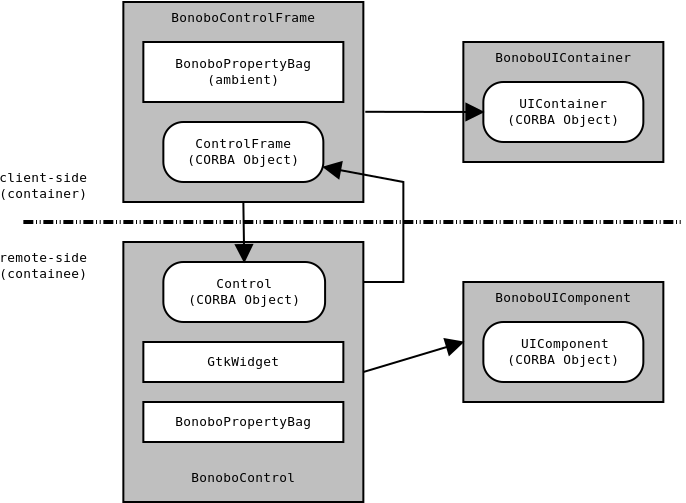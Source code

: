 <?xml version="1.0"?>
<diagram xmlns:dia="http://www.lysator.liu.se/~alla/dia/">
  <diagramdata>
    <attribute name="background">
      <color val="#ffffff"/>
    </attribute>
    <attribute name="paper">
      <composite type="paper">
        <attribute name="name">
          <string>#A4#</string>
        </attribute>
        <attribute name="tmargin">
          <real val="2.82"/>
        </attribute>
        <attribute name="bmargin">
          <real val="2.82"/>
        </attribute>
        <attribute name="lmargin">
          <real val="2.82"/>
        </attribute>
        <attribute name="rmargin">
          <real val="2.82"/>
        </attribute>
        <attribute name="is_portrait">
          <boolean val="true"/>
        </attribute>
        <attribute name="scaling">
          <real val="1"/>
        </attribute>
        <attribute name="fitto">
          <boolean val="false"/>
        </attribute>
      </composite>
    </attribute>
    <attribute name="grid">
      <composite type="grid">
        <attribute name="width_x">
          <real val="1"/>
        </attribute>
        <attribute name="width_y">
          <real val="1"/>
        </attribute>
        <attribute name="visible_x">
          <int val="1"/>
        </attribute>
        <attribute name="visible_y">
          <int val="1"/>
        </attribute>
      </composite>
    </attribute>
    <attribute name="guides">
      <composite type="guides">
        <attribute name="hguides"/>
        <attribute name="vguides"/>
      </composite>
    </attribute>
  </diagramdata>
  <layer name="Background" visible="true">
    <group>
      <object type="Flowchart - Box" version="0" id="O0">
        <attribute name="obj_pos">
          <point val="25,15"/>
        </attribute>
        <attribute name="obj_bb">
          <rectangle val="24.95,14.95;35.05,21.05"/>
        </attribute>
        <attribute name="elem_corner">
          <point val="25,15"/>
        </attribute>
        <attribute name="elem_width">
          <real val="10"/>
        </attribute>
        <attribute name="elem_height">
          <real val="6"/>
        </attribute>
        <attribute name="inner_color">
          <color val="#bfbfbf"/>
        </attribute>
        <attribute name="show_background">
          <boolean val="true"/>
        </attribute>
        <attribute name="padding">
          <real val="0.5"/>
        </attribute>
        <attribute name="text">
          <composite type="text">
            <attribute name="string">
              <string>##</string>
            </attribute>
            <attribute name="font">
              <font name="Courier"/>
            </attribute>
            <attribute name="height">
              <real val="0.8"/>
            </attribute>
            <attribute name="pos">
              <point val="30,18.229"/>
            </attribute>
            <attribute name="color">
              <color val="#000000"/>
            </attribute>
            <attribute name="alignment">
              <enum val="1"/>
            </attribute>
          </composite>
        </attribute>
      </object>
      <object type="Flowchart - Box" version="0" id="O1">
        <attribute name="obj_pos">
          <point val="26,17"/>
        </attribute>
        <attribute name="obj_bb">
          <rectangle val="25.95,16.95;34.05,20.05"/>
        </attribute>
        <attribute name="elem_corner">
          <point val="26,17"/>
        </attribute>
        <attribute name="elem_width">
          <real val="8"/>
        </attribute>
        <attribute name="elem_height">
          <real val="3"/>
        </attribute>
        <attribute name="show_background">
          <boolean val="true"/>
        </attribute>
        <attribute name="corner_radius">
          <real val="1"/>
        </attribute>
        <attribute name="padding">
          <real val="0.2"/>
        </attribute>
        <attribute name="text">
          <composite type="text">
            <attribute name="string">
              <string>#UIComponent
(CORBA Object)#</string>
            </attribute>
            <attribute name="font">
              <font name="Courier"/>
            </attribute>
            <attribute name="height">
              <real val="0.8"/>
            </attribute>
            <attribute name="pos">
              <point val="30,18.329"/>
            </attribute>
            <attribute name="color">
              <color val="#000000"/>
            </attribute>
            <attribute name="alignment">
              <enum val="1"/>
            </attribute>
          </composite>
        </attribute>
      </object>
      <object type="Standard - Text" version="0" id="O2">
        <attribute name="obj_pos">
          <point val="30,16"/>
        </attribute>
        <attribute name="obj_bb">
          <rectangle val="25.779,15.371;34.221,16.171"/>
        </attribute>
        <attribute name="text">
          <composite type="text">
            <attribute name="string">
              <string>#BonoboUIComponent#</string>
            </attribute>
            <attribute name="font">
              <font name="Courier"/>
            </attribute>
            <attribute name="height">
              <real val="0.8"/>
            </attribute>
            <attribute name="pos">
              <point val="30,16"/>
            </attribute>
            <attribute name="color">
              <color val="#000000"/>
            </attribute>
            <attribute name="alignment">
              <enum val="1"/>
            </attribute>
          </composite>
        </attribute>
      </object>
    </group>
    <group>
      <object type="Flowchart - Box" version="0" id="O3">
        <attribute name="obj_pos">
          <point val="25,3"/>
        </attribute>
        <attribute name="obj_bb">
          <rectangle val="24.95,2.95;35.05,9.05"/>
        </attribute>
        <attribute name="elem_corner">
          <point val="25,3"/>
        </attribute>
        <attribute name="elem_width">
          <real val="10"/>
        </attribute>
        <attribute name="elem_height">
          <real val="6"/>
        </attribute>
        <attribute name="inner_color">
          <color val="#bfbfbf"/>
        </attribute>
        <attribute name="show_background">
          <boolean val="true"/>
        </attribute>
        <attribute name="padding">
          <real val="0.5"/>
        </attribute>
        <attribute name="text">
          <composite type="text">
            <attribute name="string">
              <string>##</string>
            </attribute>
            <attribute name="font">
              <font name="Courier"/>
            </attribute>
            <attribute name="height">
              <real val="0.8"/>
            </attribute>
            <attribute name="pos">
              <point val="30,6.229"/>
            </attribute>
            <attribute name="color">
              <color val="#000000"/>
            </attribute>
            <attribute name="alignment">
              <enum val="1"/>
            </attribute>
          </composite>
        </attribute>
      </object>
      <object type="Flowchart - Box" version="0" id="O4">
        <attribute name="obj_pos">
          <point val="26,5"/>
        </attribute>
        <attribute name="obj_bb">
          <rectangle val="25.95,4.95;34.05,8.05"/>
        </attribute>
        <attribute name="elem_corner">
          <point val="26,5"/>
        </attribute>
        <attribute name="elem_width">
          <real val="8"/>
        </attribute>
        <attribute name="elem_height">
          <real val="3"/>
        </attribute>
        <attribute name="show_background">
          <boolean val="true"/>
        </attribute>
        <attribute name="corner_radius">
          <real val="1"/>
        </attribute>
        <attribute name="padding">
          <real val="0.2"/>
        </attribute>
        <attribute name="text">
          <composite type="text">
            <attribute name="string">
              <string>#UIContainer
(CORBA Object)#</string>
            </attribute>
            <attribute name="font">
              <font name="Courier"/>
            </attribute>
            <attribute name="height">
              <real val="0.8"/>
            </attribute>
            <attribute name="pos">
              <point val="30,6.329"/>
            </attribute>
            <attribute name="color">
              <color val="#000000"/>
            </attribute>
            <attribute name="alignment">
              <enum val="1"/>
            </attribute>
          </composite>
        </attribute>
      </object>
      <object type="Standard - Text" version="0" id="O5">
        <attribute name="obj_pos">
          <point val="30,4"/>
        </attribute>
        <attribute name="obj_bb">
          <rectangle val="25.779,3.371;34.221,4.171"/>
        </attribute>
        <attribute name="text">
          <composite type="text">
            <attribute name="string">
              <string>#BonoboUIContainer#</string>
            </attribute>
            <attribute name="font">
              <font name="Courier"/>
            </attribute>
            <attribute name="height">
              <real val="0.8"/>
            </attribute>
            <attribute name="pos">
              <point val="30,4"/>
            </attribute>
            <attribute name="color">
              <color val="#000000"/>
            </attribute>
            <attribute name="alignment">
              <enum val="1"/>
            </attribute>
          </composite>
        </attribute>
      </object>
    </group>
    <group>
      <object type="Standard - Box" version="0" id="O6">
        <attribute name="obj_pos">
          <point val="8,13"/>
        </attribute>
        <attribute name="obj_bb">
          <rectangle val="7.95,12.95;20.05,26.05"/>
        </attribute>
        <attribute name="elem_corner">
          <point val="8,13"/>
        </attribute>
        <attribute name="elem_width">
          <real val="12"/>
        </attribute>
        <attribute name="elem_height">
          <real val="13"/>
        </attribute>
        <attribute name="inner_color">
          <color val="#bfbfbf"/>
        </attribute>
        <attribute name="show_background">
          <boolean val="true"/>
        </attribute>
      </object>
      <object type="Flowchart - Box" version="0" id="O7">
        <attribute name="obj_pos">
          <point val="10,14"/>
        </attribute>
        <attribute name="obj_bb">
          <rectangle val="9.95,13.95;18.137,17.05"/>
        </attribute>
        <attribute name="elem_corner">
          <point val="10,14"/>
        </attribute>
        <attribute name="elem_width">
          <real val="8.087"/>
        </attribute>
        <attribute name="elem_height">
          <real val="3"/>
        </attribute>
        <attribute name="show_background">
          <boolean val="true"/>
        </attribute>
        <attribute name="corner_radius">
          <real val="1"/>
        </attribute>
        <attribute name="padding">
          <real val="0.2"/>
        </attribute>
        <attribute name="text">
          <composite type="text">
            <attribute name="string">
              <string>#Control
(CORBA Object)#</string>
            </attribute>
            <attribute name="font">
              <font name="Courier"/>
            </attribute>
            <attribute name="height">
              <real val="0.8"/>
            </attribute>
            <attribute name="pos">
              <point val="14.044,15.329"/>
            </attribute>
            <attribute name="color">
              <color val="#000000"/>
            </attribute>
            <attribute name="alignment">
              <enum val="1"/>
            </attribute>
          </composite>
        </attribute>
      </object>
      <object type="Standard - Text" version="0" id="O8">
        <attribute name="obj_pos">
          <point val="14,25"/>
        </attribute>
        <attribute name="obj_bb">
          <rectangle val="10.749,24.371;17.251,25.171"/>
        </attribute>
        <attribute name="text">
          <composite type="text">
            <attribute name="string">
              <string>#BonoboControl#</string>
            </attribute>
            <attribute name="font">
              <font name="Courier"/>
            </attribute>
            <attribute name="height">
              <real val="0.8"/>
            </attribute>
            <attribute name="pos">
              <point val="14,25"/>
            </attribute>
            <attribute name="color">
              <color val="#000000"/>
            </attribute>
            <attribute name="alignment">
              <enum val="1"/>
            </attribute>
          </composite>
        </attribute>
      </object>
      <object type="Flowchart - Box" version="0" id="O9">
        <attribute name="obj_pos">
          <point val="9,18"/>
        </attribute>
        <attribute name="obj_bb">
          <rectangle val="8.95,17.95;19.05,20.05"/>
        </attribute>
        <attribute name="elem_corner">
          <point val="9,18"/>
        </attribute>
        <attribute name="elem_width">
          <real val="10"/>
        </attribute>
        <attribute name="elem_height">
          <real val="2"/>
        </attribute>
        <attribute name="show_background">
          <boolean val="true"/>
        </attribute>
        <attribute name="padding">
          <real val="0.5"/>
        </attribute>
        <attribute name="text">
          <composite type="text">
            <attribute name="string">
              <string>#GtkWidget#</string>
            </attribute>
            <attribute name="font">
              <font name="Courier"/>
            </attribute>
            <attribute name="height">
              <real val="0.8"/>
            </attribute>
            <attribute name="pos">
              <point val="14,19.229"/>
            </attribute>
            <attribute name="color">
              <color val="#000000"/>
            </attribute>
            <attribute name="alignment">
              <enum val="1"/>
            </attribute>
          </composite>
        </attribute>
      </object>
      <object type="Flowchart - Box" version="0" id="O10">
        <attribute name="obj_pos">
          <point val="9,21"/>
        </attribute>
        <attribute name="obj_bb">
          <rectangle val="8.95,20.95;19.05,23.05"/>
        </attribute>
        <attribute name="elem_corner">
          <point val="9,21"/>
        </attribute>
        <attribute name="elem_width">
          <real val="10"/>
        </attribute>
        <attribute name="elem_height">
          <real val="2"/>
        </attribute>
        <attribute name="show_background">
          <boolean val="true"/>
        </attribute>
        <attribute name="padding">
          <real val="0.5"/>
        </attribute>
        <attribute name="text">
          <composite type="text">
            <attribute name="string">
              <string>#BonoboPropertyBag#</string>
            </attribute>
            <attribute name="font">
              <font name="Courier"/>
            </attribute>
            <attribute name="height">
              <real val="0.8"/>
            </attribute>
            <attribute name="pos">
              <point val="14,22.229"/>
            </attribute>
            <attribute name="color">
              <color val="#000000"/>
            </attribute>
            <attribute name="alignment">
              <enum val="1"/>
            </attribute>
          </composite>
        </attribute>
      </object>
    </group>
    <group>
      <object type="Flowchart - Box" version="0" id="O11">
        <attribute name="obj_pos">
          <point val="8,1"/>
        </attribute>
        <attribute name="obj_bb">
          <rectangle val="7.95,0.95;20.05,11.05"/>
        </attribute>
        <attribute name="elem_corner">
          <point val="8,1"/>
        </attribute>
        <attribute name="elem_width">
          <real val="12"/>
        </attribute>
        <attribute name="elem_height">
          <real val="10"/>
        </attribute>
        <attribute name="inner_color">
          <color val="#bfbfbf"/>
        </attribute>
        <attribute name="show_background">
          <boolean val="true"/>
        </attribute>
        <attribute name="padding">
          <real val="0.5"/>
        </attribute>
        <attribute name="text">
          <composite type="text">
            <attribute name="string">
              <string>##</string>
            </attribute>
            <attribute name="font">
              <font name="Courier"/>
            </attribute>
            <attribute name="height">
              <real val="0.8"/>
            </attribute>
            <attribute name="pos">
              <point val="14,6.229"/>
            </attribute>
            <attribute name="color">
              <color val="#000000"/>
            </attribute>
            <attribute name="alignment">
              <enum val="1"/>
            </attribute>
          </composite>
        </attribute>
      </object>
      <object type="Flowchart - Box" version="0" id="O12">
        <attribute name="obj_pos">
          <point val="10,7"/>
        </attribute>
        <attribute name="obj_bb">
          <rectangle val="9.95,6.95;18.05,10.05"/>
        </attribute>
        <attribute name="elem_corner">
          <point val="10,7"/>
        </attribute>
        <attribute name="elem_width">
          <real val="8"/>
        </attribute>
        <attribute name="elem_height">
          <real val="3"/>
        </attribute>
        <attribute name="show_background">
          <boolean val="true"/>
        </attribute>
        <attribute name="corner_radius">
          <real val="1"/>
        </attribute>
        <attribute name="padding">
          <real val="0.2"/>
        </attribute>
        <attribute name="text">
          <composite type="text">
            <attribute name="string">
              <string>#ControlFrame
(CORBA Object)#</string>
            </attribute>
            <attribute name="font">
              <font name="Courier"/>
            </attribute>
            <attribute name="height">
              <real val="0.8"/>
            </attribute>
            <attribute name="pos">
              <point val="14,8.329"/>
            </attribute>
            <attribute name="color">
              <color val="#000000"/>
            </attribute>
            <attribute name="alignment">
              <enum val="1"/>
            </attribute>
          </composite>
        </attribute>
      </object>
      <object type="Standard - Text" version="0" id="O13">
        <attribute name="obj_pos">
          <point val="14,2"/>
        </attribute>
        <attribute name="obj_bb">
          <rectangle val="9.537,1.371;18.463,2.171"/>
        </attribute>
        <attribute name="text">
          <composite type="text">
            <attribute name="string">
              <string>#BonoboControlFrame#</string>
            </attribute>
            <attribute name="font">
              <font name="Courier"/>
            </attribute>
            <attribute name="height">
              <real val="0.8"/>
            </attribute>
            <attribute name="pos">
              <point val="14,2"/>
            </attribute>
            <attribute name="color">
              <color val="#000000"/>
            </attribute>
            <attribute name="alignment">
              <enum val="1"/>
            </attribute>
          </composite>
        </attribute>
      </object>
      <object type="Flowchart - Box" version="0" id="O14">
        <attribute name="obj_pos">
          <point val="9,3"/>
        </attribute>
        <attribute name="obj_bb">
          <rectangle val="8.95,2.95;19.05,6.05"/>
        </attribute>
        <attribute name="elem_corner">
          <point val="9,3"/>
        </attribute>
        <attribute name="elem_width">
          <real val="10"/>
        </attribute>
        <attribute name="elem_height">
          <real val="3"/>
        </attribute>
        <attribute name="show_background">
          <boolean val="true"/>
        </attribute>
        <attribute name="padding">
          <real val="0.5"/>
        </attribute>
        <attribute name="text">
          <composite type="text">
            <attribute name="string">
              <string>#BonoboPropertyBag
(ambient)#</string>
            </attribute>
            <attribute name="font">
              <font name="Courier"/>
            </attribute>
            <attribute name="height">
              <real val="0.8"/>
            </attribute>
            <attribute name="pos">
              <point val="14,4.329"/>
            </attribute>
            <attribute name="color">
              <color val="#000000"/>
            </attribute>
            <attribute name="alignment">
              <enum val="1"/>
            </attribute>
          </composite>
        </attribute>
      </object>
    </group>
    <group>
      <object type="Standard - Line" version="0" id="O15">
        <attribute name="obj_pos">
          <point val="3,12"/>
        </attribute>
        <attribute name="obj_bb">
          <rectangle val="2.9,11.9;36.1,12.1"/>
        </attribute>
        <attribute name="conn_endpoints">
          <point val="3,12"/>
          <point val="36,12"/>
        </attribute>
        <attribute name="numcp">
          <int val="1"/>
        </attribute>
        <attribute name="line_width">
          <real val="0.2"/>
        </attribute>
        <attribute name="line_style">
          <enum val="3"/>
        </attribute>
        <attribute name="dashlength">
          <real val="0.5"/>
        </attribute>
      </object>
      <object type="Standard - Text" version="0" id="O16">
        <attribute name="obj_pos">
          <point val="4,10"/>
        </attribute>
        <attribute name="obj_bb">
          <rectangle val="1.234,9.371;6.766,10.971"/>
        </attribute>
        <attribute name="text">
          <composite type="text">
            <attribute name="string">
              <string>#client-side
(container)#</string>
            </attribute>
            <attribute name="font">
              <font name="Courier"/>
            </attribute>
            <attribute name="height">
              <real val="0.8"/>
            </attribute>
            <attribute name="pos">
              <point val="4,10"/>
            </attribute>
            <attribute name="color">
              <color val="#000000"/>
            </attribute>
            <attribute name="alignment">
              <enum val="1"/>
            </attribute>
          </composite>
        </attribute>
      </object>
      <object type="Standard - Text" version="0" id="O17">
        <attribute name="obj_pos">
          <point val="4,14"/>
        </attribute>
        <attribute name="obj_bb">
          <rectangle val="1.234,13.371;6.766,14.971"/>
        </attribute>
        <attribute name="text">
          <composite type="text">
            <attribute name="string">
              <string>#remote-side
(containee)#</string>
            </attribute>
            <attribute name="font">
              <font name="Courier"/>
            </attribute>
            <attribute name="height">
              <real val="0.8"/>
            </attribute>
            <attribute name="pos">
              <point val="4,14"/>
            </attribute>
            <attribute name="color">
              <color val="#000000"/>
            </attribute>
            <attribute name="alignment">
              <enum val="1"/>
            </attribute>
          </composite>
        </attribute>
      </object>
    </group>
    <object type="Standard - Line" version="0" id="O18">
      <attribute name="obj_pos">
        <point val="14,11"/>
      </attribute>
      <attribute name="obj_bb">
        <rectangle val="13.15,10.15;14.894,14.85"/>
      </attribute>
      <attribute name="conn_endpoints">
        <point val="14,11"/>
        <point val="14.044,14"/>
      </attribute>
      <attribute name="numcp">
        <int val="1"/>
      </attribute>
      <attribute name="end_arrow">
        <enum val="3"/>
      </attribute>
      <attribute name="end_arrow_length">
        <real val="0.8"/>
      </attribute>
      <attribute name="end_arrow_width">
        <real val="0.8"/>
      </attribute>
      <connections>
        <connection handle="0" to="O11" connection="13"/>
        <connection handle="1" to="O7" connection="2"/>
      </connections>
    </object>
    <object type="Standard - PolyLine" version="0" id="O19">
      <attribute name="obj_pos">
        <point val="20,15"/>
      </attribute>
      <attribute name="obj_bb">
        <rectangle val="17.15,8.4;22.85,15.85"/>
      </attribute>
      <attribute name="poly_points">
        <point val="20,15"/>
        <point val="22,15"/>
        <point val="22,10"/>
        <point val="18,9.25"/>
      </attribute>
      <attribute name="end_arrow">
        <enum val="3"/>
      </attribute>
      <attribute name="end_arrow_length">
        <real val="0.8"/>
      </attribute>
      <attribute name="end_arrow_width">
        <real val="0.8"/>
      </attribute>
      <connections>
        <connection handle="3" to="O12" connection="10"/>
      </connections>
    </object>
    <object type="Standard - Line" version="0" id="O20">
      <attribute name="obj_pos">
        <point val="20.097,6.49"/>
      </attribute>
      <attribute name="obj_bb">
        <rectangle val="19.247,5.64;26.85,7.35"/>
      </attribute>
      <attribute name="conn_endpoints">
        <point val="20.097,6.49"/>
        <point val="26,6.5"/>
      </attribute>
      <attribute name="numcp">
        <int val="1"/>
      </attribute>
      <attribute name="end_arrow">
        <enum val="3"/>
      </attribute>
      <attribute name="end_arrow_length">
        <real val="0.8"/>
      </attribute>
      <attribute name="end_arrow_width">
        <real val="0.8"/>
      </attribute>
      <connections>
        <connection handle="1" to="O4" connection="7"/>
      </connections>
    </object>
    <object type="Standard - Line" version="0" id="O21">
      <attribute name="obj_pos">
        <point val="20,19.5"/>
      </attribute>
      <attribute name="obj_bb">
        <rectangle val="19.15,17.15;25.85,20.35"/>
      </attribute>
      <attribute name="conn_endpoints">
        <point val="20,19.5"/>
        <point val="25,18"/>
      </attribute>
      <attribute name="numcp">
        <int val="1"/>
      </attribute>
      <attribute name="end_arrow">
        <enum val="3"/>
      </attribute>
      <attribute name="end_arrow_length">
        <real val="0.8"/>
      </attribute>
      <attribute name="end_arrow_width">
        <real val="0.8"/>
      </attribute>
      <connections>
        <connection handle="0" to="O6" connection="4"/>
        <connection handle="1" to="O0" connection="7"/>
      </connections>
    </object>
  </layer>
</diagram>
